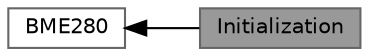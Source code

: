 digraph "Initialization"
{
 // LATEX_PDF_SIZE
  bgcolor="transparent";
  edge [fontname=Helvetica,fontsize=10,labelfontname=Helvetica,labelfontsize=10];
  node [fontname=Helvetica,fontsize=10,shape=box,height=0.2,width=0.4];
  rankdir=LR;
  Node2 [id="Node000002",label="BME280",height=0.2,width=0.4,color="grey40", fillcolor="white", style="filled",URL="$group__bme280.html",tooltip="Product Overview and Sensor API Source Code"];
  Node1 [id="Node000001",label="Initialization",height=0.2,width=0.4,color="gray40", fillcolor="grey60", style="filled", fontcolor="black",tooltip="Initialize the sensor and device structure."];
  Node2->Node1 [shape=plaintext, dir="back", style="solid"];
}
